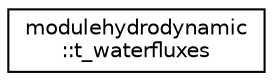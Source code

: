 digraph "Graphical Class Hierarchy"
{
 // LATEX_PDF_SIZE
  edge [fontname="Helvetica",fontsize="10",labelfontname="Helvetica",labelfontsize="10"];
  node [fontname="Helvetica",fontsize="10",shape=record];
  rankdir="LR";
  Node0 [label="modulehydrodynamic\l::t_waterfluxes",height=0.2,width=0.4,color="black", fillcolor="white", style="filled",URL="$structmodulehydrodynamic_1_1t__waterfluxes.html",tooltip=" "];
}
